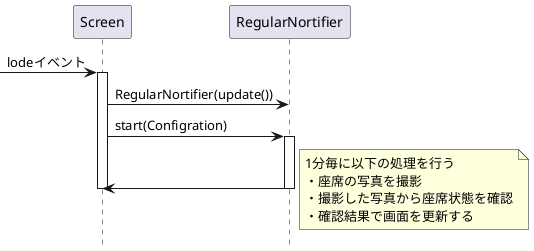 @startuml 画面処理シーケンス図
hide footbox

participant "Screen" as Screen
participant "RegularNortifier" as RegularNortifier

-> Screen :lodeイベント
activate Screen
Screen -> RegularNortifier :RegularNortifier(update())

Screen -> RegularNortifier :start(Configration)
activate RegularNortifier
Screen <- RegularNortifier
deactivate RegularNortifier
deactivate Screen
note right
	1分毎に以下の処理を行う
	・座席の写真を撮影
	・撮影した写真から座席状態を確認
	・確認結果で画面を更新する
end note

@enduml